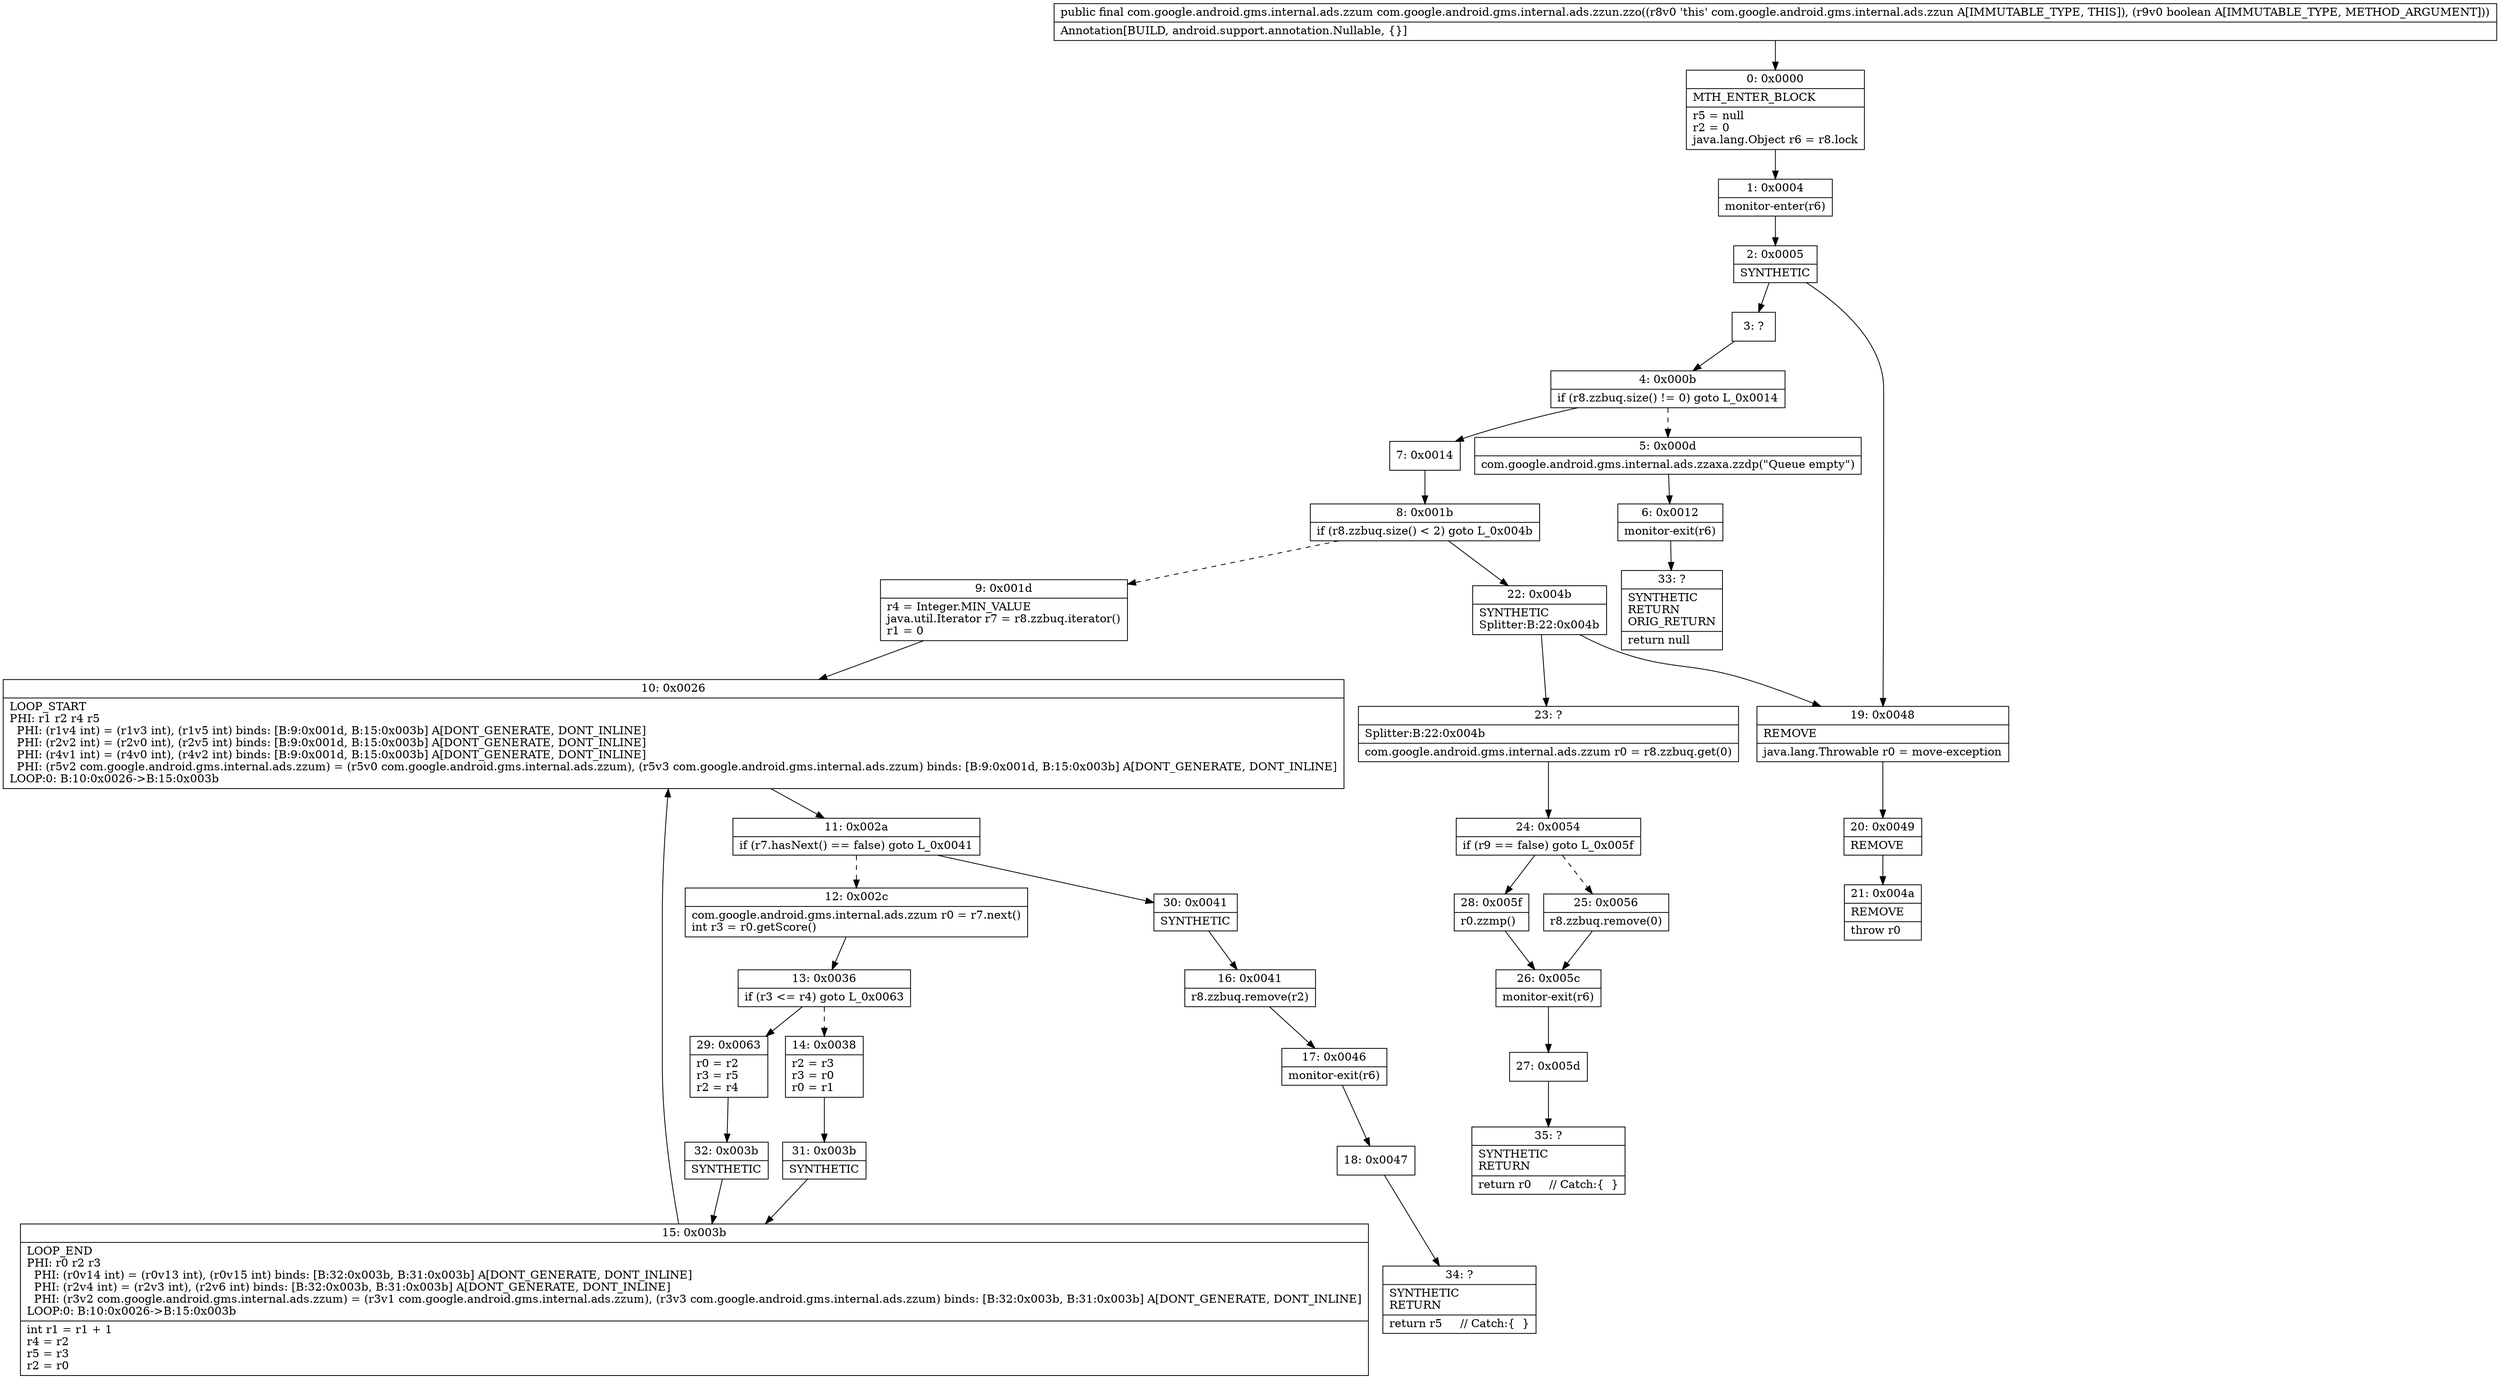 digraph "CFG forcom.google.android.gms.internal.ads.zzun.zzo(Z)Lcom\/google\/android\/gms\/internal\/ads\/zzum;" {
Node_0 [shape=record,label="{0\:\ 0x0000|MTH_ENTER_BLOCK\l|r5 = null\lr2 = 0\ljava.lang.Object r6 = r8.lock\l}"];
Node_1 [shape=record,label="{1\:\ 0x0004|monitor\-enter(r6)\l}"];
Node_2 [shape=record,label="{2\:\ 0x0005|SYNTHETIC\l}"];
Node_3 [shape=record,label="{3\:\ ?}"];
Node_4 [shape=record,label="{4\:\ 0x000b|if (r8.zzbuq.size() != 0) goto L_0x0014\l}"];
Node_5 [shape=record,label="{5\:\ 0x000d|com.google.android.gms.internal.ads.zzaxa.zzdp(\"Queue empty\")\l}"];
Node_6 [shape=record,label="{6\:\ 0x0012|monitor\-exit(r6)\l}"];
Node_7 [shape=record,label="{7\:\ 0x0014}"];
Node_8 [shape=record,label="{8\:\ 0x001b|if (r8.zzbuq.size() \< 2) goto L_0x004b\l}"];
Node_9 [shape=record,label="{9\:\ 0x001d|r4 = Integer.MIN_VALUE\ljava.util.Iterator r7 = r8.zzbuq.iterator()\lr1 = 0\l}"];
Node_10 [shape=record,label="{10\:\ 0x0026|LOOP_START\lPHI: r1 r2 r4 r5 \l  PHI: (r1v4 int) = (r1v3 int), (r1v5 int) binds: [B:9:0x001d, B:15:0x003b] A[DONT_GENERATE, DONT_INLINE]\l  PHI: (r2v2 int) = (r2v0 int), (r2v5 int) binds: [B:9:0x001d, B:15:0x003b] A[DONT_GENERATE, DONT_INLINE]\l  PHI: (r4v1 int) = (r4v0 int), (r4v2 int) binds: [B:9:0x001d, B:15:0x003b] A[DONT_GENERATE, DONT_INLINE]\l  PHI: (r5v2 com.google.android.gms.internal.ads.zzum) = (r5v0 com.google.android.gms.internal.ads.zzum), (r5v3 com.google.android.gms.internal.ads.zzum) binds: [B:9:0x001d, B:15:0x003b] A[DONT_GENERATE, DONT_INLINE]\lLOOP:0: B:10:0x0026\-\>B:15:0x003b\l}"];
Node_11 [shape=record,label="{11\:\ 0x002a|if (r7.hasNext() == false) goto L_0x0041\l}"];
Node_12 [shape=record,label="{12\:\ 0x002c|com.google.android.gms.internal.ads.zzum r0 = r7.next()\lint r3 = r0.getScore()\l}"];
Node_13 [shape=record,label="{13\:\ 0x0036|if (r3 \<= r4) goto L_0x0063\l}"];
Node_14 [shape=record,label="{14\:\ 0x0038|r2 = r3\lr3 = r0\lr0 = r1\l}"];
Node_15 [shape=record,label="{15\:\ 0x003b|LOOP_END\lPHI: r0 r2 r3 \l  PHI: (r0v14 int) = (r0v13 int), (r0v15 int) binds: [B:32:0x003b, B:31:0x003b] A[DONT_GENERATE, DONT_INLINE]\l  PHI: (r2v4 int) = (r2v3 int), (r2v6 int) binds: [B:32:0x003b, B:31:0x003b] A[DONT_GENERATE, DONT_INLINE]\l  PHI: (r3v2 com.google.android.gms.internal.ads.zzum) = (r3v1 com.google.android.gms.internal.ads.zzum), (r3v3 com.google.android.gms.internal.ads.zzum) binds: [B:32:0x003b, B:31:0x003b] A[DONT_GENERATE, DONT_INLINE]\lLOOP:0: B:10:0x0026\-\>B:15:0x003b\l|int r1 = r1 + 1\lr4 = r2\lr5 = r3\lr2 = r0\l}"];
Node_16 [shape=record,label="{16\:\ 0x0041|r8.zzbuq.remove(r2)\l}"];
Node_17 [shape=record,label="{17\:\ 0x0046|monitor\-exit(r6)\l}"];
Node_18 [shape=record,label="{18\:\ 0x0047}"];
Node_19 [shape=record,label="{19\:\ 0x0048|REMOVE\l|java.lang.Throwable r0 = move\-exception\l}"];
Node_20 [shape=record,label="{20\:\ 0x0049|REMOVE\l}"];
Node_21 [shape=record,label="{21\:\ 0x004a|REMOVE\l|throw r0\l}"];
Node_22 [shape=record,label="{22\:\ 0x004b|SYNTHETIC\lSplitter:B:22:0x004b\l}"];
Node_23 [shape=record,label="{23\:\ ?|Splitter:B:22:0x004b\l|com.google.android.gms.internal.ads.zzum r0 = r8.zzbuq.get(0)\l}"];
Node_24 [shape=record,label="{24\:\ 0x0054|if (r9 == false) goto L_0x005f\l}"];
Node_25 [shape=record,label="{25\:\ 0x0056|r8.zzbuq.remove(0)\l}"];
Node_26 [shape=record,label="{26\:\ 0x005c|monitor\-exit(r6)\l}"];
Node_27 [shape=record,label="{27\:\ 0x005d}"];
Node_28 [shape=record,label="{28\:\ 0x005f|r0.zzmp()\l}"];
Node_29 [shape=record,label="{29\:\ 0x0063|r0 = r2\lr3 = r5\lr2 = r4\l}"];
Node_30 [shape=record,label="{30\:\ 0x0041|SYNTHETIC\l}"];
Node_31 [shape=record,label="{31\:\ 0x003b|SYNTHETIC\l}"];
Node_32 [shape=record,label="{32\:\ 0x003b|SYNTHETIC\l}"];
Node_33 [shape=record,label="{33\:\ ?|SYNTHETIC\lRETURN\lORIG_RETURN\l|return null\l}"];
Node_34 [shape=record,label="{34\:\ ?|SYNTHETIC\lRETURN\l|return r5     \/\/ Catch:\{  \}\l}"];
Node_35 [shape=record,label="{35\:\ ?|SYNTHETIC\lRETURN\l|return r0     \/\/ Catch:\{  \}\l}"];
MethodNode[shape=record,label="{public final com.google.android.gms.internal.ads.zzum com.google.android.gms.internal.ads.zzun.zzo((r8v0 'this' com.google.android.gms.internal.ads.zzun A[IMMUTABLE_TYPE, THIS]), (r9v0 boolean A[IMMUTABLE_TYPE, METHOD_ARGUMENT]))  | Annotation[BUILD, android.support.annotation.Nullable, \{\}]\l}"];
MethodNode -> Node_0;
Node_0 -> Node_1;
Node_1 -> Node_2;
Node_2 -> Node_3;
Node_2 -> Node_19;
Node_3 -> Node_4;
Node_4 -> Node_5[style=dashed];
Node_4 -> Node_7;
Node_5 -> Node_6;
Node_6 -> Node_33;
Node_7 -> Node_8;
Node_8 -> Node_9[style=dashed];
Node_8 -> Node_22;
Node_9 -> Node_10;
Node_10 -> Node_11;
Node_11 -> Node_12[style=dashed];
Node_11 -> Node_30;
Node_12 -> Node_13;
Node_13 -> Node_14[style=dashed];
Node_13 -> Node_29;
Node_14 -> Node_31;
Node_15 -> Node_10;
Node_16 -> Node_17;
Node_17 -> Node_18;
Node_18 -> Node_34;
Node_19 -> Node_20;
Node_20 -> Node_21;
Node_22 -> Node_23;
Node_22 -> Node_19;
Node_23 -> Node_24;
Node_24 -> Node_25[style=dashed];
Node_24 -> Node_28;
Node_25 -> Node_26;
Node_26 -> Node_27;
Node_27 -> Node_35;
Node_28 -> Node_26;
Node_29 -> Node_32;
Node_30 -> Node_16;
Node_31 -> Node_15;
Node_32 -> Node_15;
}

